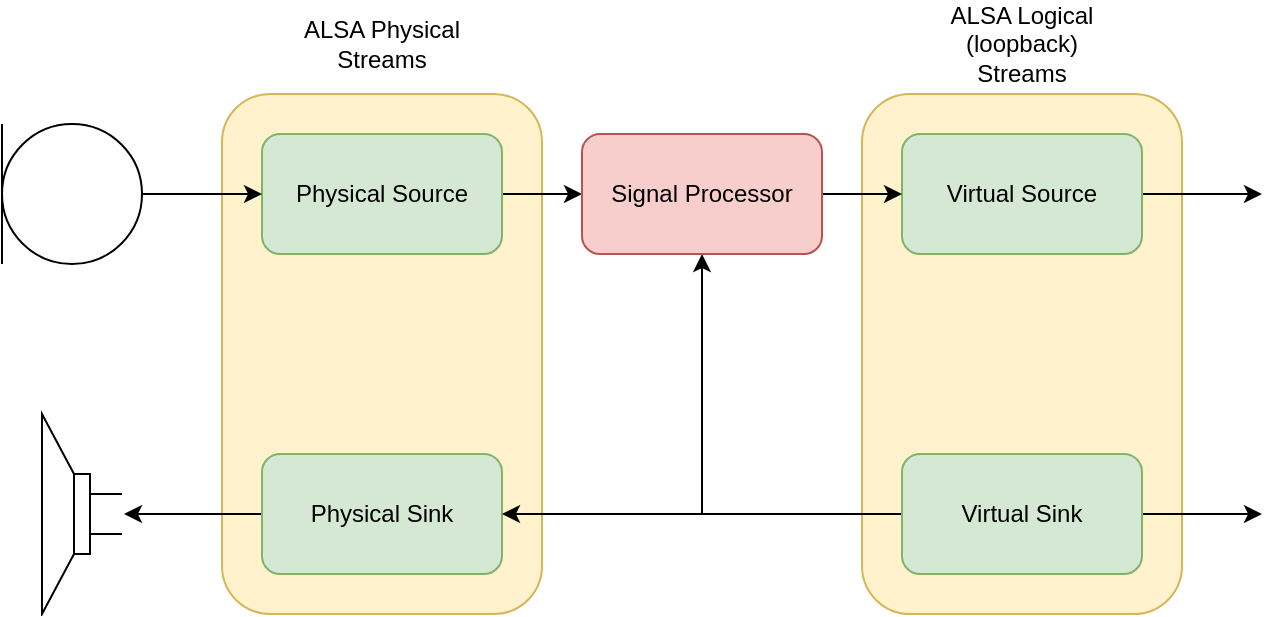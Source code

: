<mxfile version="13.6.5" type="device"><diagram id="8jIvv2y5x0uycty0f2ff" name="Page-1"><mxGraphModel dx="1422" dy="745" grid="1" gridSize="10" guides="1" tooltips="1" connect="1" arrows="1" fold="1" page="1" pageScale="1" pageWidth="850" pageHeight="1100" math="0" shadow="0"><root><mxCell id="0"/><mxCell id="1" parent="0"/><mxCell id="4b-NqGLNN3n5l_Alv12U-21" value="" style="rounded=1;whiteSpace=wrap;html=1;fillColor=#fff2cc;strokeColor=#d6b656;" vertex="1" parent="1"><mxGeometry x="540" y="140" width="160" height="260" as="geometry"/></mxCell><mxCell id="4b-NqGLNN3n5l_Alv12U-20" value="" style="rounded=1;whiteSpace=wrap;html=1;fillColor=#fff2cc;strokeColor=#d6b656;" vertex="1" parent="1"><mxGeometry x="220" y="140" width="160" height="260" as="geometry"/></mxCell><mxCell id="4b-NqGLNN3n5l_Alv12U-16" style="edgeStyle=orthogonalEdgeStyle;rounded=0;orthogonalLoop=1;jettySize=auto;html=1;exitX=1;exitY=0.5;exitDx=0;exitDy=0;entryX=0;entryY=0.5;entryDx=0;entryDy=0;" edge="1" parent="1" source="4b-NqGLNN3n5l_Alv12U-1" target="4b-NqGLNN3n5l_Alv12U-14"><mxGeometry relative="1" as="geometry"/></mxCell><mxCell id="4b-NqGLNN3n5l_Alv12U-1" value="Physical Source" style="rounded=1;whiteSpace=wrap;html=1;fillColor=#d5e8d4;strokeColor=#82b366;" vertex="1" parent="1"><mxGeometry x="240" y="160" width="120" height="60" as="geometry"/></mxCell><mxCell id="4b-NqGLNN3n5l_Alv12U-11" style="edgeStyle=orthogonalEdgeStyle;rounded=0;orthogonalLoop=1;jettySize=auto;html=1;exitX=0;exitY=0.5;exitDx=0;exitDy=0;entryX=-0.025;entryY=0.5;entryDx=0;entryDy=0;entryPerimeter=0;" edge="1" parent="1" source="4b-NqGLNN3n5l_Alv12U-2" target="4b-NqGLNN3n5l_Alv12U-9"><mxGeometry relative="1" as="geometry"><mxPoint x="205" y="410" as="targetPoint"/></mxGeometry></mxCell><mxCell id="4b-NqGLNN3n5l_Alv12U-2" value="Physical Sink" style="rounded=1;whiteSpace=wrap;html=1;fillColor=#d5e8d4;strokeColor=#82b366;" vertex="1" parent="1"><mxGeometry x="240" y="320" width="120" height="60" as="geometry"/></mxCell><mxCell id="4b-NqGLNN3n5l_Alv12U-18" style="edgeStyle=orthogonalEdgeStyle;rounded=0;orthogonalLoop=1;jettySize=auto;html=1;exitX=1;exitY=0.5;exitDx=0;exitDy=0;" edge="1" parent="1" source="4b-NqGLNN3n5l_Alv12U-3"><mxGeometry relative="1" as="geometry"><mxPoint x="740" y="190" as="targetPoint"/></mxGeometry></mxCell><mxCell id="4b-NqGLNN3n5l_Alv12U-3" value="Virtual Source" style="rounded=1;whiteSpace=wrap;html=1;fillColor=#d5e8d4;strokeColor=#82b366;" vertex="1" parent="1"><mxGeometry x="560" y="160" width="120" height="60" as="geometry"/></mxCell><mxCell id="4b-NqGLNN3n5l_Alv12U-13" style="edgeStyle=orthogonalEdgeStyle;rounded=0;orthogonalLoop=1;jettySize=auto;html=1;exitX=0;exitY=0.5;exitDx=0;exitDy=0;entryX=1;entryY=0.5;entryDx=0;entryDy=0;" edge="1" parent="1" source="4b-NqGLNN3n5l_Alv12U-4" target="4b-NqGLNN3n5l_Alv12U-2"><mxGeometry relative="1" as="geometry"/></mxCell><mxCell id="4b-NqGLNN3n5l_Alv12U-15" style="edgeStyle=orthogonalEdgeStyle;rounded=0;orthogonalLoop=1;jettySize=auto;html=1;exitX=0;exitY=0.5;exitDx=0;exitDy=0;entryX=0.5;entryY=1;entryDx=0;entryDy=0;" edge="1" parent="1" source="4b-NqGLNN3n5l_Alv12U-4" target="4b-NqGLNN3n5l_Alv12U-14"><mxGeometry relative="1" as="geometry"/></mxCell><mxCell id="4b-NqGLNN3n5l_Alv12U-19" style="edgeStyle=orthogonalEdgeStyle;rounded=0;orthogonalLoop=1;jettySize=auto;html=1;exitX=1;exitY=0.5;exitDx=0;exitDy=0;" edge="1" parent="1" source="4b-NqGLNN3n5l_Alv12U-4"><mxGeometry relative="1" as="geometry"><mxPoint x="740" y="350" as="targetPoint"/></mxGeometry></mxCell><mxCell id="4b-NqGLNN3n5l_Alv12U-4" value="Virtual Sink" style="rounded=1;whiteSpace=wrap;html=1;fillColor=#d5e8d4;strokeColor=#82b366;" vertex="1" parent="1"><mxGeometry x="560" y="320" width="120" height="60" as="geometry"/></mxCell><mxCell id="4b-NqGLNN3n5l_Alv12U-8" style="edgeStyle=orthogonalEdgeStyle;rounded=0;orthogonalLoop=1;jettySize=auto;html=1;entryX=0;entryY=0.5;entryDx=0;entryDy=0;" edge="1" parent="1" source="4b-NqGLNN3n5l_Alv12U-5" target="4b-NqGLNN3n5l_Alv12U-1"><mxGeometry relative="1" as="geometry"/></mxCell><mxCell id="4b-NqGLNN3n5l_Alv12U-5" value="" style="verticalLabelPosition=bottom;shadow=0;dashed=0;align=center;html=1;verticalAlign=top;shape=mxgraph.electrical.radio.microphone_1;" vertex="1" parent="1"><mxGeometry x="110" y="155" width="70" height="70" as="geometry"/></mxCell><mxCell id="4b-NqGLNN3n5l_Alv12U-9" value="" style="pointerEvents=1;verticalLabelPosition=bottom;shadow=0;dashed=0;align=center;html=1;verticalAlign=top;shape=mxgraph.electrical.electro-mechanical.loudspeaker;rotation=-180;" vertex="1" parent="1"><mxGeometry x="130" y="300" width="40" height="100" as="geometry"/></mxCell><mxCell id="4b-NqGLNN3n5l_Alv12U-17" style="edgeStyle=orthogonalEdgeStyle;rounded=0;orthogonalLoop=1;jettySize=auto;html=1;exitX=1;exitY=0.5;exitDx=0;exitDy=0;entryX=0;entryY=0.5;entryDx=0;entryDy=0;" edge="1" parent="1" source="4b-NqGLNN3n5l_Alv12U-14" target="4b-NqGLNN3n5l_Alv12U-3"><mxGeometry relative="1" as="geometry"/></mxCell><mxCell id="4b-NqGLNN3n5l_Alv12U-14" value="Signal Processor" style="rounded=1;whiteSpace=wrap;html=1;fillColor=#f8cecc;strokeColor=#b85450;" vertex="1" parent="1"><mxGeometry x="400" y="160" width="120" height="60" as="geometry"/></mxCell><mxCell id="4b-NqGLNN3n5l_Alv12U-22" value="ALSA Physical Streams" style="text;html=1;strokeColor=none;fillColor=none;align=center;verticalAlign=middle;whiteSpace=wrap;rounded=0;" vertex="1" parent="1"><mxGeometry x="250" y="100" width="100" height="30" as="geometry"/></mxCell><mxCell id="4b-NqGLNN3n5l_Alv12U-23" value="ALSA Logical (loopback) Streams" style="text;html=1;strokeColor=none;fillColor=none;align=center;verticalAlign=middle;whiteSpace=wrap;rounded=0;" vertex="1" parent="1"><mxGeometry x="570" y="100" width="100" height="30" as="geometry"/></mxCell></root></mxGraphModel></diagram></mxfile>
